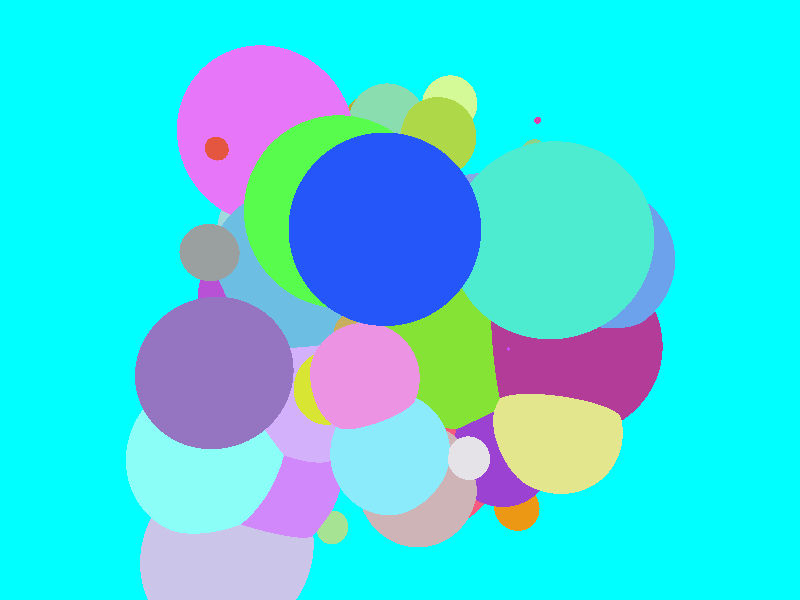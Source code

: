   #include "colors.inc"
  global_settings { ambient_light 5.0 }
   background { color Cyan }
   camera { location <0, 2, -3> look_at  < 0, 0,  0> }
   sphere { <0.20932055, 0.88101816, 0.32912016>, 0.2188571 texture { pigment { color rgb <0.4246375, 0.68682307, 0.06563702> } } } 
sphere { <-0.68696153, -0.80606097, -0.39817625>, 0.25760633 texture { pigment { color rgb <0.81363994, 0.21426387, 0.3806572> } } } 
sphere { <-0.36388367, -0.062220335, -0.4339317>, 0.14655092 texture { pigment { color rgb <0.67908466, 0.21855305, 0.20318687> } } } 
sphere { <-0.2782572, 0.14134657, 0.72498286>, 0.14655712 texture { pigment { color rgb <0.29708257, 0.752573, 0.20658267> } } } 
sphere { <0.73067, 0.39343834, 0.047640562>, 0.0141515415 texture { pigment { color rgb <0.15832828, 0.60725343, 0.9752416> } } } 
sphere { <-0.84109277, 0.18961716, -0.8817587>, 0.3460123 texture { pigment { color rgb <0.30152267, 0.17326623, 0.54109985> } } } 
sphere { <0.088311195, -0.44298476, -0.15369558>, 0.26529285 texture { pigment { color rgb <0.2535405, 0.282081, 0.7886049> } } } 
sphere { <-0.27638906, 0.7610862, -0.4057755>, 0.44718087 texture { pigment { color rgb <0.097454615, 0.97691685, 0.074291> } } } 
sphere { <-0.5554212, 0.36215663, -0.5169698>, 0.15576123 texture { pigment { color rgb <0.9328464, 0.74184895, 0.801055> } } } 
sphere { <0.46046293, -0.63415015, -0.14328581>, 0.44849598 texture { pigment { color rgb <0.6826535, 0.97892934, 0.92221224> } } } 
sphere { <-0.81832546, -0.013715982, 0.8539736>, 0.47747272 texture { pigment { color rgb <0.34795398, 0.6908388, 0.7109072> } } } 
sphere { <0.12755919, 0.29897892, 0.10353005>, 0.37791175 texture { pigment { color rgb <0.4038033, 0.13065112, 0.9859647> } } } 
sphere { <0.7926835, -0.35583204, 0.44229555>, 0.3222699 texture { pigment { color rgb <0.085520506, 0.6695753, 0.6227283> } } } 
sphere { <-0.26061434, -0.5263549, 0.07056379>, 0.09362305 texture { pigment { color rgb <0.2388407, 0.6280982, 0.12675293> } } } 
sphere { <-0.43733943, -0.17935431, -0.13017505>, 0.3125475 texture { pigment { color rgb <0.55014694, 0.6236088, 0.72918075> } } } 
sphere { <0.66106784, -0.99897236, 0.4721372>, 0.19999188 texture { pigment { color rgb <0.49786812, 0.6039781, 0.4096183> } } } 
sphere { <-0.94065744, -0.9961922, -0.9943139>, 0.45791066 texture { pigment { color rgb <0.5898342, 0.55939245, 0.8154052> } } } 
sphere { <0.7560235, -0.08311504, 0.20033121>, 0.013132575 texture { pigment { color rgb <0.84583277, 0.2496932, 0.6417843> } } } 
sphere { <-0.50506675, -0.6526883, 0.18524754>, 0.40719727 texture { pigment { color rgb <0.6938381, 0.030322548, 0.5392101> } } } 
sphere { <0.9513496, 0.5015261, -0.41198736>, 0.37658063 texture { pigment { color rgb <0.15096405, 0.35576728, 0.8319309> } } } 
sphere { <-0.5363399, 0.25566924, -0.003211379>, 0.044918045 texture { pigment { color rgb <0.02519396, 0.39221618, 0.58938307> } } } 
sphere { <0.85922325, 0.14417362, 0.17715263>, 0.20588134 texture { pigment { color rgb <0.5525804, 0.4916074, 0.95795393> } } } 
sphere { <0.5944171, -0.7852378, 0.56606996>, 0.1966255 texture { pigment { color rgb <0.13041385, 0.19003277, 0.7398258> } } } 
sphere { <0.30808282, -0.80323243, 0.040760517>, 0.049864832 texture { pigment { color rgb <0.1518434, 0.07619026, 0.31520808> } } } 
sphere { <-0.68069816, -0.7243919, -0.35477865>, 0.26953727 texture { pigment { color rgb <0.5708516, 0.51278174, 0.68417513> } } } 
sphere { <0.30608046, 0.048999548, 0.30854023>, 0.3581842 texture { pigment { color rgb <0.6366442, 0.012825909, 0.030682195> } } } 
sphere { <-0.80393827, -0.26177657, 0.6529082>, 0.17384085 texture { pigment { color rgb <0.34431502, 0.2529998, 0.21647115> } } } 
sphere { <0.110004306, -0.1958583, 0.01299417>, 0.084339835 texture { pigment { color rgb <0.33136827, 0.8279281, 0.7002879> } } } 
sphere { <-0.88414747, 0.99831903, -0.17691928>, 0.05583732 texture { pigment { color rgb <0.7807541, 0.09211762, 0.053494625> } } } 
sphere { <0.42939162, -0.49847543, 0.69726586>, 0.48694095 texture { pigment { color rgb <0.21256095, 0.021533784, 0.9451948> } } } 
sphere { <-0.8140597, 0.29166675, -0.37622893>, 0.22423218 texture { pigment { color rgb <0.48723924, 0.08247968, 0.6718291> } } } 
sphere { <-0.1996234, 0.80055034, 0.89976645>, 0.15966563 texture { pigment { color rgb <0.4993855, 0.40043232, 0.01980867> } } } 
sphere { <0.2900777, -0.14262313, -0.3208065>, 0.44372374 texture { pigment { color rgb <0.23632747, 0.7650082, 0.035754647> } } } 
sphere { <0.45515454, 0.25167322, 0.026175022>, 0.03622418 texture { pigment { color rgb <0.72422904, 0.87984484, 0.9777635> } } } 
sphere { <0.6950005, 0.6643959, -0.50431097>, 0.45669952 texture { pigment { color rgb <0.07503721, 0.8351038, 0.6293317> } } } 
sphere { <0.50348115, 0.26400685, -0.8061316>, 0.007413685 texture { pigment { color rgb <0.58383477, 0.06875619, 0.9982738> } } } 
sphere { <0.2983768, 0.9709312, 0.6696116>, 0.16602804 texture { pigment { color rgb <0.66139317, 0.95602065, 0.31051028> } } } 
sphere { <-0.6312186, 0.9341887, 0.66648364>, 0.15477422 texture { pigment { color rgb <0.8058718, 0.41732585, 0.7185305> } } } 
sphere { <-0.18652648, 0.79160655, 0.91635275>, 0.0093566105 texture { pigment { color rgb <0.7916723, 0.42355317, 0.015181277> } } } 
sphere { <-0.1346035, 0.80955243, 0.71140885>, 0.021460822 texture { pigment { color rgb <0.65903056, 0.34785905, 0.5034868> } } } 
sphere { <0.6798948, -0.9537809, -0.751273>, 0.13058782 texture { pigment { color rgb <0.8349475, 0.3148048, 0.0076812063> } } } 
sphere { <0.7995002, -0.25946492, -0.7996012>, 0.32160202 texture { pigment { color rgb <0.7698891, 0.79112536, 0.2623819> } } } 
sphere { <-0.30627227, -0.57069254, 0.6441858>, 0.17556715 texture { pigment { color rgb <0.5991942, 0.57835126, 0.41358098> } } } 
sphere { <-0.76029897, 0.8232274, -0.8924288>, 0.11445879 texture { pigment { color rgb <0.32417396, 0.35076514, 0.34928876> } } } 
sphere { <-0.39239573, 0.9374924, 0.3430531>, 0.10397156 texture { pigment { color rgb <0.9631394, 0.30220237, 0.8079411> } } } 
sphere { <-0.73183167, 0.89552057, 0.2817297>, 0.47662938 texture { pigment { color rgb <0.80987424, 0.18159084, 0.94275737> } } } 
sphere { <0.662482, -0.010639131, 0.71062064>, 0.35537195 texture { pigment { color rgb <0.27349475, 0.40763286, 0.9097613> } } } 
sphere { <0.8887943, -0.0027350783, -0.42272335>, 0.48794764 texture { pigment { color rgb <0.45258448, 0.0449907, 0.31536198> } } } 
sphere { <0.9038123, 0.50312614, 0.07158196>, 0.33485729 texture { pigment { color rgb <0.865175, 0.45888445, 0.5785509> } } } 
sphere { <-0.036940336, 0.101231575, 0.9012464>, 0.2549327 texture { pigment { color rgb <0.7425147, 0.490794, 0.06615142> } } } 
sphere { <-0.47501868, 0.85093594, -0.25702667>, 0.2047097 texture { pigment { color rgb <0.41575196, 0.0972616, 0.9016276> } } } 
sphere { <-0.9911107, -0.45215094, -0.7813867>, 0.4277242 texture { pigment { color rgb <0.25705534, 0.9891321, 0.92641145> } } } 
sphere { <-0.65810794, -0.39222574, 0.066902876>, 0.0882448 texture { pigment { color rgb <0.81359076, 0.70513713, 0.25720754> } } } 
sphere { <-0.49926215, -0.32981128, 0.5024812>, 0.0024398912 texture { pigment { color rgb <0.8409932, 0.22957359, 0.0132855475> } } } 
sphere { <0.8998748, 0.7987429, 0.9252484>, 0.021500181 texture { pigment { color rgb <0.71266264, 0.0510941, 0.4075321> } } } 
sphere { <-0.048605263, -0.30506325, -0.91856015>, 0.2987831 texture { pigment { color rgb <0.26012468, 0.8328559, 0.9604975> } } } 
sphere { <0.8734151, -0.54135954, 0.44062614>, 0.37824115 texture { pigment { color rgb <0.45015392, 0.3389774, 0.47249204> } } } 
sphere { <0.9719887, -0.27533704, -0.50069>, 0.023934174 texture { pigment { color rgb <0.7897172, 0.7562102, 0.65746903> } } } 
sphere { <-0.5580023, 0.3150108, -0.21831512>, 0.45962724 texture { pigment { color rgb <0.14968549, 0.520392, 0.7655885> } } } 
sphere { <-0.50363505, -0.08911204, 0.39957833>, 0.040984735 texture { pigment { color rgb <0.51227206, 0.2663818, 0.62200165> } } } 
sphere { <-0.8018596, -0.7188494, -0.6815929>, 0.47200754 texture { pigment { color rgb <0.6314766, 0.24579196, 0.9675052> } } } 
sphere { <0.07396126, -0.32363778, 0.34333527>, 0.41873297 texture { pigment { color rgb <0.73385483, 0.5022208, 0.42347378> } } } 
sphere { <-0.073921025, 0.9060893, 0.48814523>, 0.2275948 texture { pigment { color rgb <0.24841698, 0.7198856, 0.4237022> } } } 
sphere { <0.4851817, 0.3136965, 0.36504316>, 0.31839544 texture { pigment { color rgb <0.24858284, 0.38686144, 0.76997095> } } } 
sphere { <-0.7472713, -0.4267245, 0.022678375>, 0.09928077 texture { pigment { color rgb <0.9946064, 0.6359533, 0.727319> } } } 
sphere { <-0.17536914, 0.028047085, -0.7376202>, 0.2728013 texture { pigment { color rgb <0.845035, 0.29328436, 0.7783038> } } } 
sphere { <-0.71644247, 0.3087591, 0.2626965>, 0.19698262 texture { pigment { color rgb <0.001411544, 0.5658666, 0.88779205> } } } 
sphere { <-0.0950343, 0.1923573, 0.28567064>, 0.4149192 texture { pigment { color rgb <0.81038016, 0.06593483, 0.08147471> } } } 
sphere { <-0.32896394, -0.018730521, 0.2380594>, 0.31382936 texture { pigment { color rgb <0.32464412, 0.7932145, 0.08418688> } } } 
sphere { <-0.49134856, 0.37513638, -0.15956527>, 0.011065566 texture { pigment { color rgb <0.21699679, 0.07824574, 0.5638443> } } } 
sphere { <-0.5428496, -0.26485288, -0.45591027>, 0.4501499 texture { pigment { color rgb <0.66183007, 0.4451299, 0.9687446> } } } 
sphere { <0.33522666, -0.27119988, -0.9867461>, 0.10308764 texture { pigment { color rgb <0.782455, 0.7664313, 0.8082416> } } } 
sphere { <-0.42418104, 0.21989942, -0.09559214>, 0.11325479 texture { pigment { color rgb <0.38905638, 0.2468646, 0.0075284494> } } } 
sphere { <-0.6930486, -0.9910214, 0.81840706>, 0.11892046 texture { pigment { color rgb <0.32726306, 0.7931566, 0.43029177> } } } 
sphere { <-0.11981058, -0.8007811, 0.5680413>, 0.26103956 texture { pigment { color rgb <0.10218789, 0.84828705, 0.16385844> } } } 
sphere { <0.13080847, -0.7576051, -0.449291>, 0.49916655 texture { pigment { color rgb <0.92929983, 0.10328868, 0.2108711> } } } 
sphere { <-0.37081975, -0.055141687, -0.71346617>, 0.18773921 texture { pigment { color rgb <0.6878039, 0.787901, 0.032815874> } } } 
sphere { <-0.8072219, -0.3303632, 0.04621482>, 0.17429003 texture { pigment { color rgb <0.18027179, 0.9147014, 0.36810106> } } } 
sphere { <-0.6830895, -0.8179643, -0.47370374>, 0.19724332 texture { pigment { color rgb <0.18895474, 0.75585324, 0.64136356> } } } 
sphere { <-0.36263514, 0.2567935, -0.4431104>, 0.16849254 texture { pigment { color rgb <0.57746816, 0.42825514, 0.11049024> } } } 
sphere { <-0.3064015, -0.23803264, 0.60998607>, 0.44151846 texture { pigment { color rgb <0.37729356, 0.17984593, 0.44730318> } } } 
sphere { <-0.62125504, -0.80229443, -0.67072964>, 0.01326234 texture { pigment { color rgb <0.651174, 0.78347254, 0.18375942> } } } 
sphere { <0.95027006, 0.46247625, -0.114709556>, 0.12562975 texture { pigment { color rgb <0.6124368, 0.022463359, 0.09649271> } } } 
sphere { <0.00014400482, -0.523617, -0.4379806>, 0.21900395 texture { pigment { color rgb <0.915483, 0.20546265, 0.70291483> } } } 
sphere { <-0.059642136, 0.8833554, -0.8208844>, 0.3846277 texture { pigment { color rgb <0.018404039, 0.09392257, 0.9508283> } } } 
sphere { <-0.8735595, 0.0065282583, 0.59548986>, 0.2726933 texture { pigment { color rgb <0.40473685, 0.20231248, 0.3181688> } } } 
sphere { <0.9023448, 0.58241403, 0.92933965>, 0.0830143 texture { pigment { color rgb <0.27157697, 0.649651, 0.25587106> } } } 
sphere { <0.23293245, -0.6214454, 0.92085695>, 0.17826883 texture { pigment { color rgb <0.930812, 0.6154037, 0.6755204> } } } 
sphere { <0.56488335, -0.86834323, 0.5285264>, 0.36206466 texture { pigment { color rgb <0.12317192, 0.8088522, 0.5350413> } } } 
sphere { <0.09104967, -0.56286037, -0.89885736>, 0.3139862 texture { pigment { color rgb <0.61893886, 0.458133, 0.4723009> } } } 
sphere { <0.7338722, 0.13407755, -0.18722153>, 0.30401072 texture { pigment { color rgb <0.463638, 0.8544671, 0.62313056> } } } 
sphere { <0.3895327, -0.33561957, 0.38355947>, 0.3918715 texture { pigment { color rgb <0.78883237, 0.7845907, 0.85201615> } } } 
sphere { <-0.38102084, -0.9457621, -0.8944734>, 0.08907301 texture { pigment { color rgb <0.38209307, 0.77372915, 0.29179317> } } } 
sphere { <-0.25382078, -0.14008564, -0.5676706>, 0.16254067 texture { pigment { color rgb <0.50126755, 0.41289958, 0.28807524> } } } 
sphere { <0.54561925, -0.5163398, -0.7236509>, 0.28724155 texture { pigment { color rgb <0.33441567, 0.05514527, 0.6415758> } } } 
sphere { <-0.6435547, 0.081685424, 0.306319>, 0.24916564 texture { pigment { color rgb <0.25120896, 0.06920887, 0.65541697> } } } 
sphere { <-0.17129713, -0.4813531, 0.864617>, 0.013398852 texture { pigment { color rgb <0.7119295, 0.84704745, 0.15061104> } } } 
sphere { <-0.7040287, 0.22490168, 0.47759283>, 0.30504668 texture { pigment { color rgb <0.86059266, 0.084171616, 0.41507798> } } } 
sphere { <0.599895, -0.57746506, -0.79281515>, 0.10631029 texture { pigment { color rgb <0.49823678, 0.16272354, 0.9440856> } } } 
